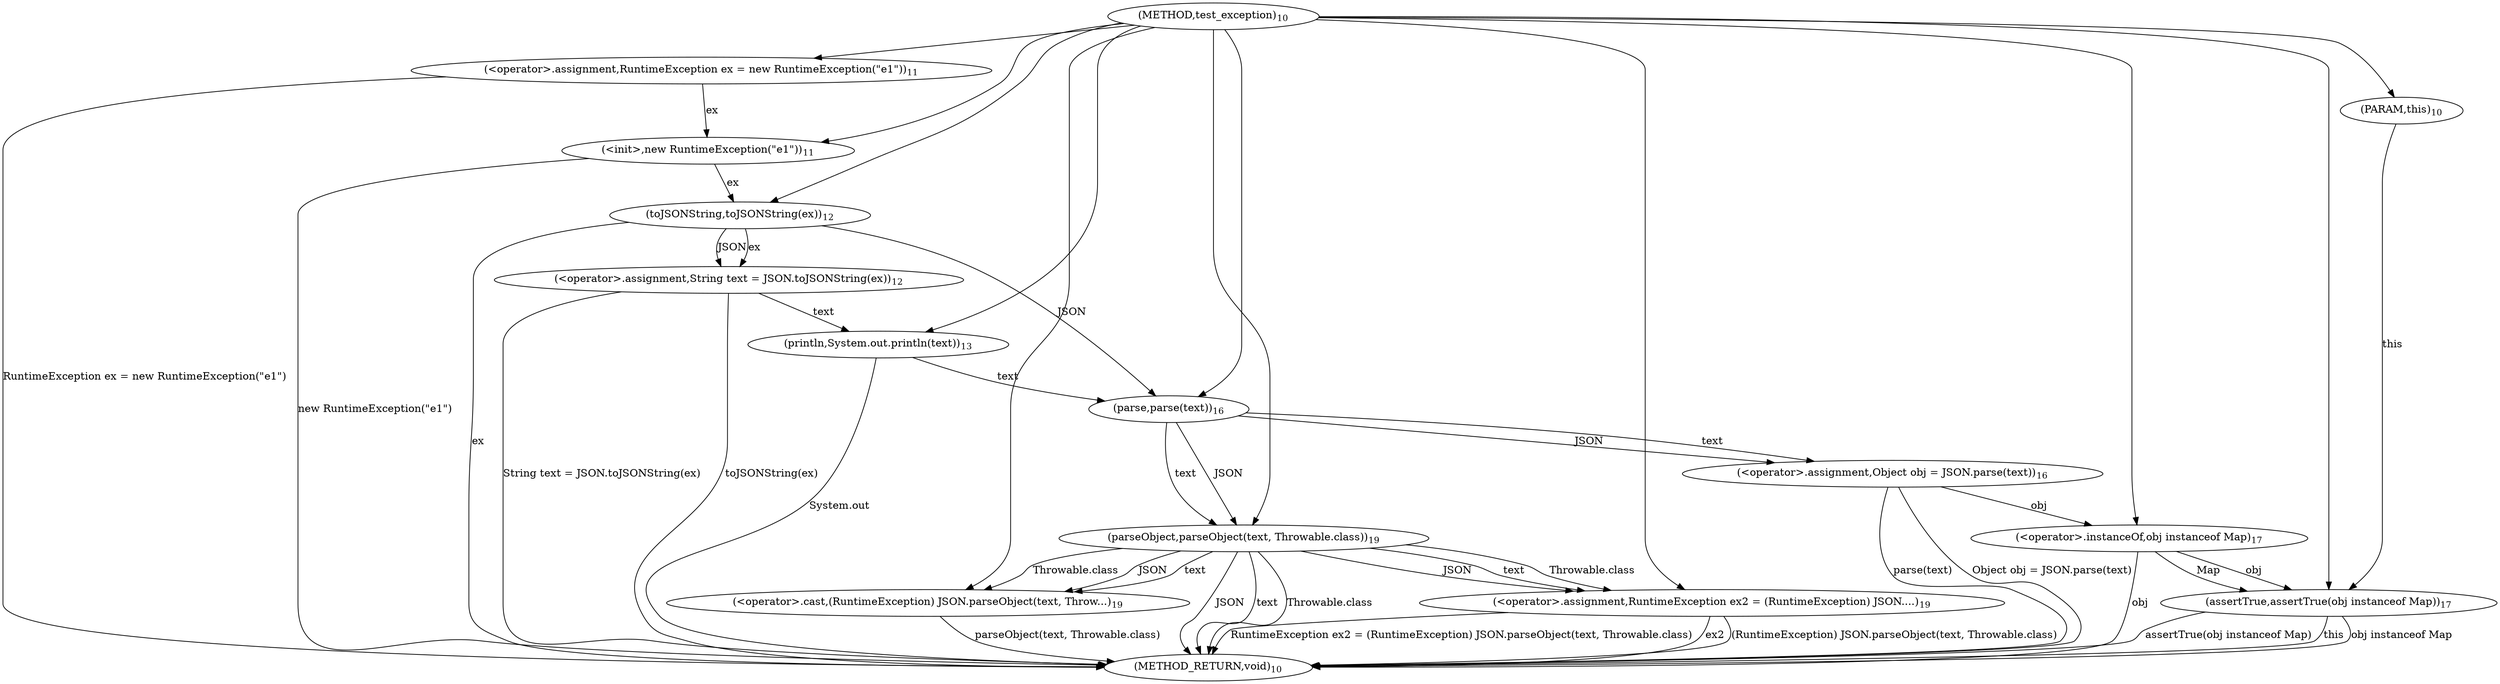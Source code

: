 digraph "test_exception" {  
"9" [label = <(METHOD,test_exception)<SUB>10</SUB>> ]
"52" [label = <(METHOD_RETURN,void)<SUB>10</SUB>> ]
"4" [label = <(PARAM,this)<SUB>10</SUB>> ]
"12" [label = <(&lt;operator&gt;.assignment,RuntimeException ex = new RuntimeException(&quot;e1&quot;))<SUB>11</SUB>> ]
"15" [label = <(&lt;init&gt;,new RuntimeException(&quot;e1&quot;))<SUB>11</SUB>> ]
"19" [label = <(&lt;operator&gt;.assignment,String text = JSON.toJSONString(ex))<SUB>12</SUB>> ]
"24" [label = <(println,System.out.println(text))<SUB>13</SUB>> ]
"30" [label = <(&lt;operator&gt;.assignment,Object obj = JSON.parse(text))<SUB>16</SUB>> ]
"35" [label = <(assertTrue,assertTrue(obj instanceof Map))<SUB>17</SUB>> ]
"40" [label = <(&lt;operator&gt;.assignment,RuntimeException ex2 = (RuntimeException) JSON....)<SUB>19</SUB>> ]
"12" [label = <(&lt;operator&gt;.assignment,RuntimeException ex = new RuntimeException(&quot;e1&quot;))<SUB>11</SUB>> ]
"12" [label = <(&lt;operator&gt;.assignment,RuntimeException ex = new RuntimeException(&quot;e1&quot;))<SUB>11</SUB>> ]
"15" [label = <(&lt;init&gt;,new RuntimeException(&quot;e1&quot;))<SUB>11</SUB>> ]
"15" [label = <(&lt;init&gt;,new RuntimeException(&quot;e1&quot;))<SUB>11</SUB>> ]
"19" [label = <(&lt;operator&gt;.assignment,String text = JSON.toJSONString(ex))<SUB>12</SUB>> ]
"19" [label = <(&lt;operator&gt;.assignment,String text = JSON.toJSONString(ex))<SUB>12</SUB>> ]
"24" [label = <(println,System.out.println(text))<SUB>13</SUB>> ]
"24" [label = <(println,System.out.println(text))<SUB>13</SUB>> ]
"30" [label = <(&lt;operator&gt;.assignment,Object obj = JSON.parse(text))<SUB>16</SUB>> ]
"30" [label = <(&lt;operator&gt;.assignment,Object obj = JSON.parse(text))<SUB>16</SUB>> ]
"35" [label = <(assertTrue,assertTrue(obj instanceof Map))<SUB>17</SUB>> ]
"35" [label = <(assertTrue,assertTrue(obj instanceof Map))<SUB>17</SUB>> ]
"40" [label = <(&lt;operator&gt;.assignment,RuntimeException ex2 = (RuntimeException) JSON....)<SUB>19</SUB>> ]
"40" [label = <(&lt;operator&gt;.assignment,RuntimeException ex2 = (RuntimeException) JSON....)<SUB>19</SUB>> ]
"21" [label = <(toJSONString,toJSONString(ex))<SUB>12</SUB>> ]
"21" [label = <(toJSONString,toJSONString(ex))<SUB>12</SUB>> ]
"32" [label = <(parse,parse(text))<SUB>16</SUB>> ]
"32" [label = <(parse,parse(text))<SUB>16</SUB>> ]
"36" [label = <(&lt;operator&gt;.instanceOf,obj instanceof Map)<SUB>17</SUB>> ]
"36" [label = <(&lt;operator&gt;.instanceOf,obj instanceof Map)<SUB>17</SUB>> ]
"42" [label = <(&lt;operator&gt;.cast,(RuntimeException) JSON.parseObject(text, Throw...)<SUB>19</SUB>> ]
"42" [label = <(&lt;operator&gt;.cast,(RuntimeException) JSON.parseObject(text, Throw...)<SUB>19</SUB>> ]
"44" [label = <(parseObject,parseObject(text, Throwable.class))<SUB>19</SUB>> ]
"44" [label = <(parseObject,parseObject(text, Throwable.class))<SUB>19</SUB>> ]
"44" [label = <(parseObject,parseObject(text, Throwable.class))<SUB>19</SUB>> ]
  "12" -> "52"  [ label = "RuntimeException ex = new RuntimeException(&quot;e1&quot;)"] 
  "15" -> "52"  [ label = "new RuntimeException(&quot;e1&quot;)"] 
  "21" -> "52"  [ label = "ex"] 
  "19" -> "52"  [ label = "toJSONString(ex)"] 
  "19" -> "52"  [ label = "String text = JSON.toJSONString(ex)"] 
  "24" -> "52"  [ label = "System.out"] 
  "30" -> "52"  [ label = "parse(text)"] 
  "30" -> "52"  [ label = "Object obj = JSON.parse(text)"] 
  "35" -> "52"  [ label = "this"] 
  "36" -> "52"  [ label = "obj"] 
  "35" -> "52"  [ label = "obj instanceof Map"] 
  "35" -> "52"  [ label = "assertTrue(obj instanceof Map)"] 
  "40" -> "52"  [ label = "ex2"] 
  "44" -> "52"  [ label = "JSON"] 
  "44" -> "52"  [ label = "text"] 
  "44" -> "52"  [ label = "Throwable.class"] 
  "42" -> "52"  [ label = "parseObject(text, Throwable.class)"] 
  "40" -> "52"  [ label = "(RuntimeException) JSON.parseObject(text, Throwable.class)"] 
  "40" -> "52"  [ label = "RuntimeException ex2 = (RuntimeException) JSON.parseObject(text, Throwable.class)"] 
  "9" -> "4" 
  "9" -> "12" 
  "21" -> "19"  [ label = "JSON"] 
  "21" -> "19"  [ label = "ex"] 
  "32" -> "30"  [ label = "JSON"] 
  "32" -> "30"  [ label = "text"] 
  "9" -> "40" 
  "44" -> "40"  [ label = "JSON"] 
  "44" -> "40"  [ label = "text"] 
  "44" -> "40"  [ label = "Throwable.class"] 
  "12" -> "15"  [ label = "ex"] 
  "9" -> "15" 
  "19" -> "24"  [ label = "text"] 
  "9" -> "24" 
  "4" -> "35"  [ label = "this"] 
  "9" -> "35" 
  "36" -> "35"  [ label = "obj"] 
  "36" -> "35"  [ label = "Map"] 
  "9" -> "21" 
  "15" -> "21"  [ label = "ex"] 
  "21" -> "32"  [ label = "JSON"] 
  "9" -> "32" 
  "24" -> "32"  [ label = "text"] 
  "30" -> "36"  [ label = "obj"] 
  "9" -> "36" 
  "9" -> "42" 
  "44" -> "42"  [ label = "JSON"] 
  "44" -> "42"  [ label = "text"] 
  "44" -> "42"  [ label = "Throwable.class"] 
  "32" -> "44"  [ label = "JSON"] 
  "9" -> "44" 
  "32" -> "44"  [ label = "text"] 
}

